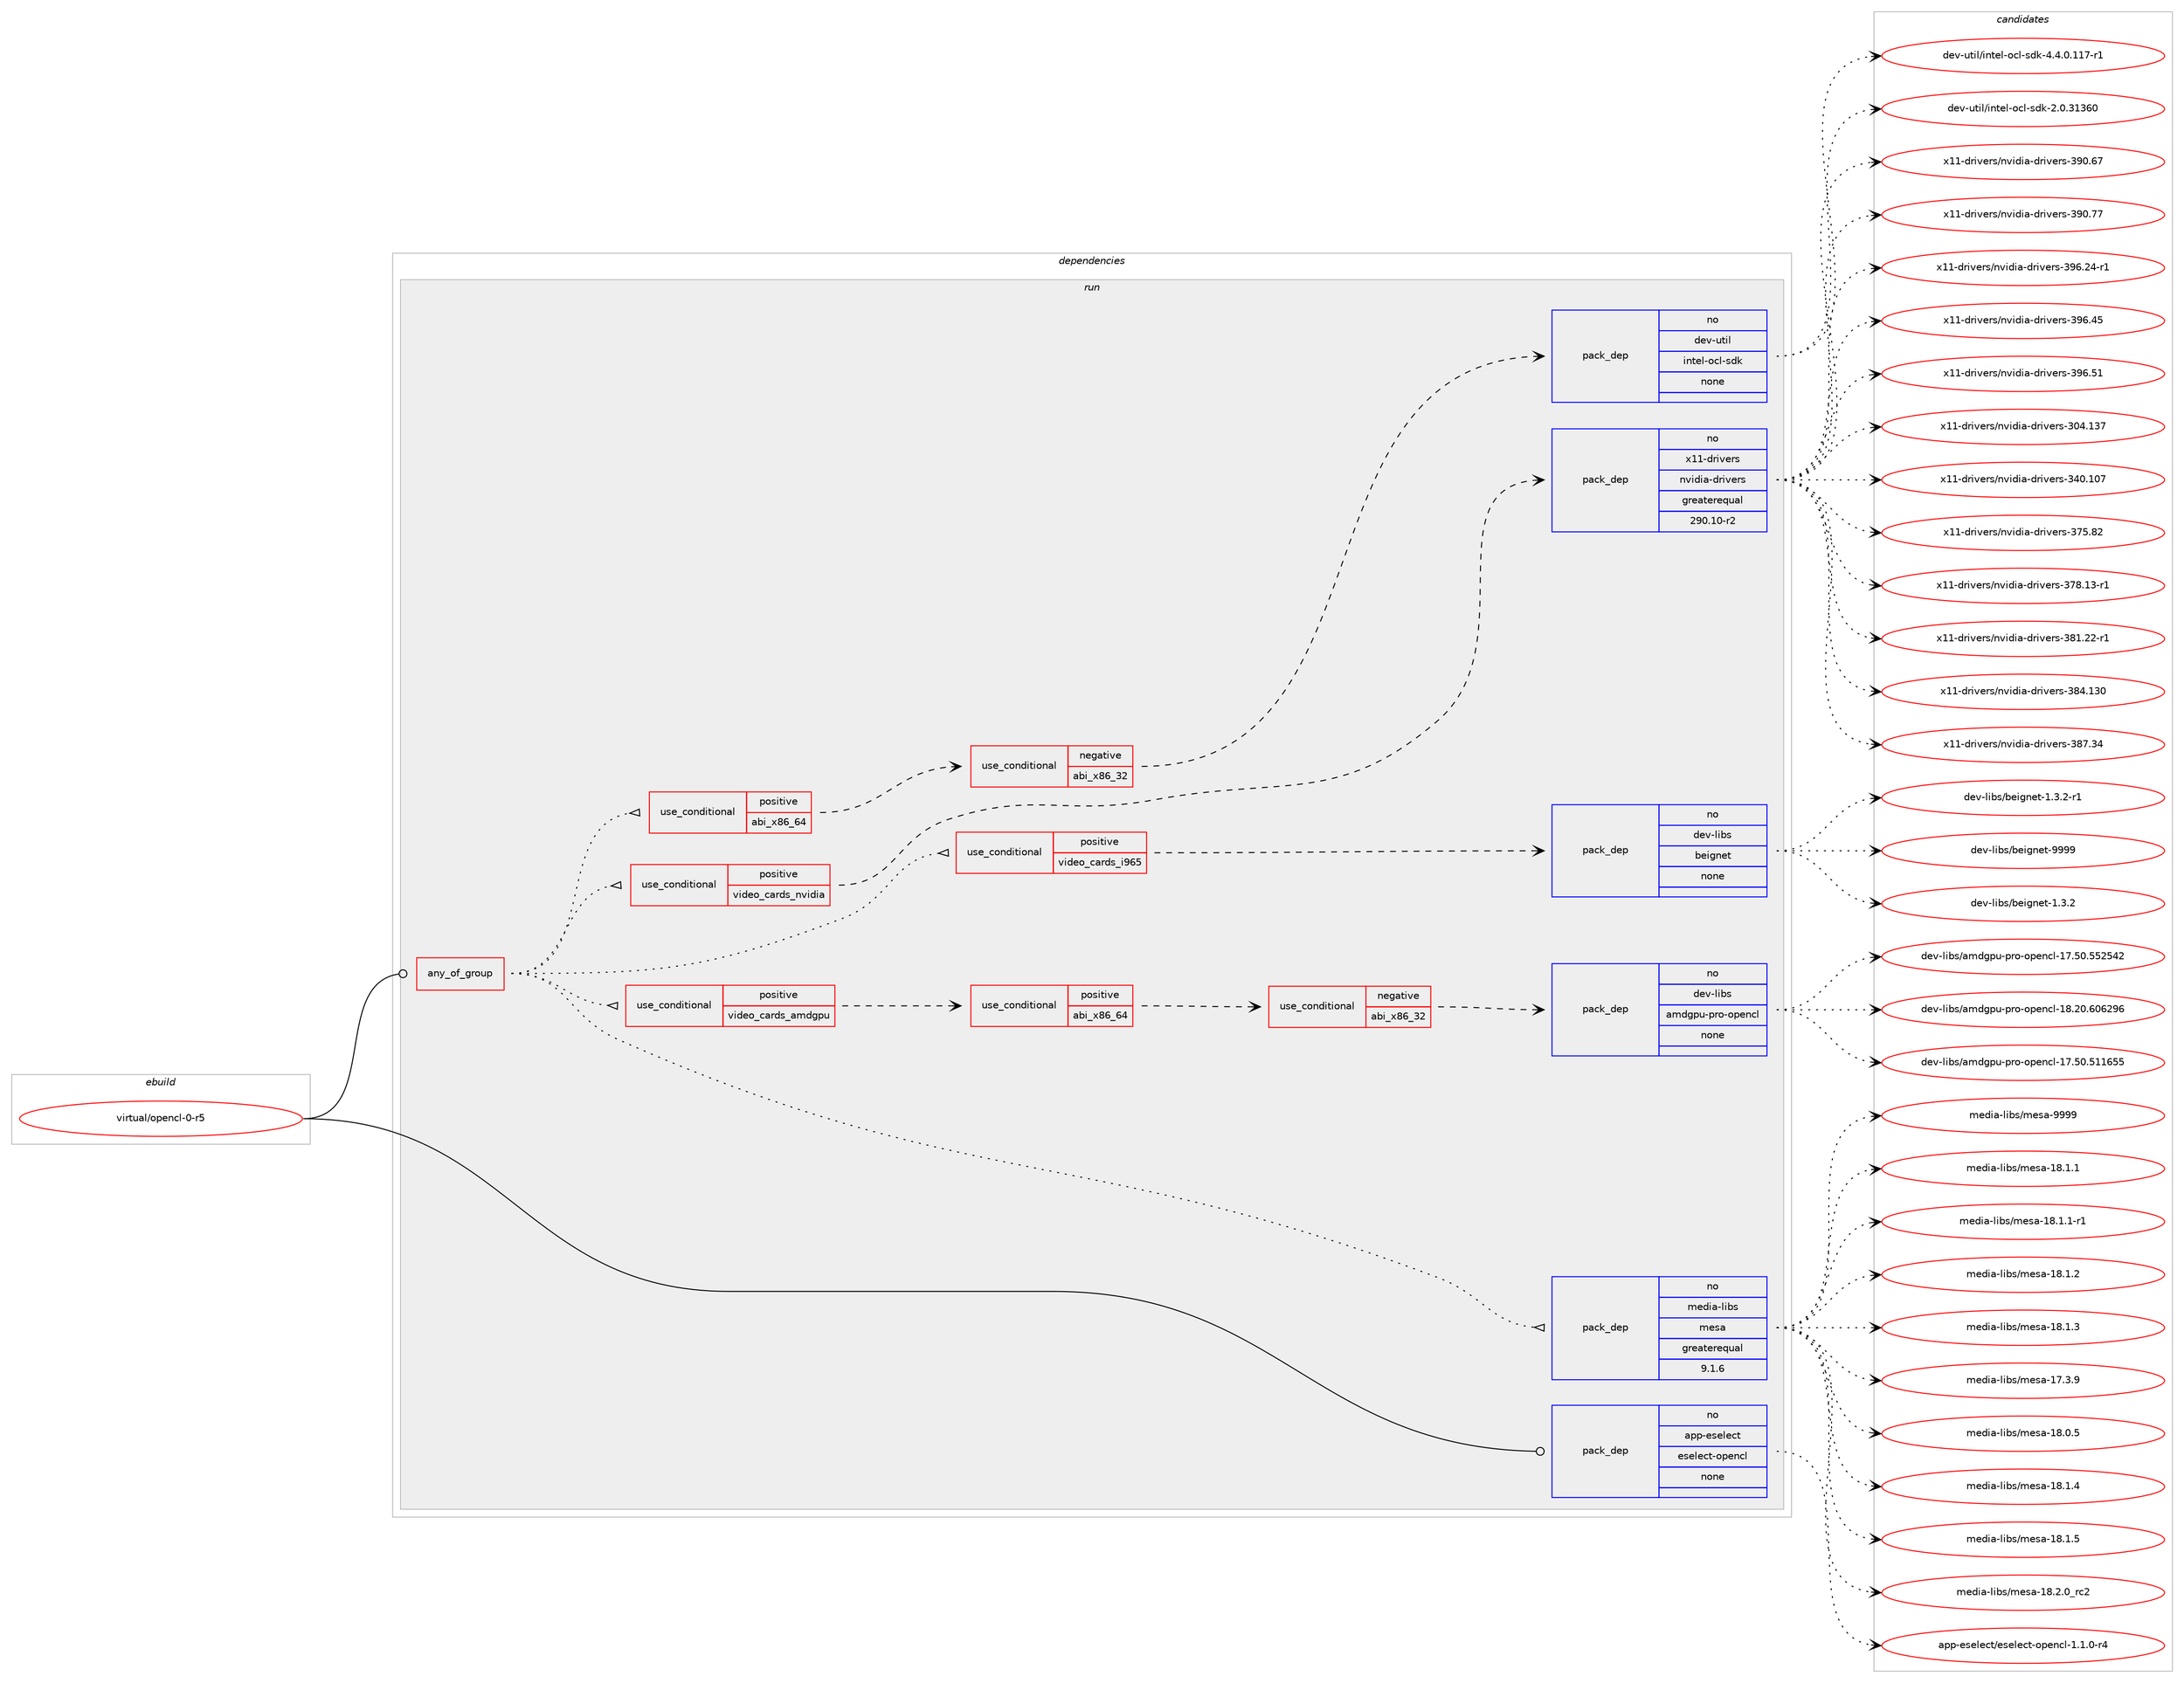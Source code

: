 digraph prolog {

# *************
# Graph options
# *************

newrank=true;
concentrate=true;
compound=true;
graph [rankdir=LR,fontname=Helvetica,fontsize=10,ranksep=1.5];#, ranksep=2.5, nodesep=0.2];
edge  [arrowhead=vee];
node  [fontname=Helvetica,fontsize=10];

# **********
# The ebuild
# **********

subgraph cluster_leftcol {
color=gray;
rank=same;
label=<<i>ebuild</i>>;
id [label="virtual/opencl-0-r5", color=red, width=4, href="../virtual/opencl-0-r5.svg"];
}

# ****************
# The dependencies
# ****************

subgraph cluster_midcol {
color=gray;
label=<<i>dependencies</i>>;
subgraph cluster_compile {
fillcolor="#eeeeee";
style=filled;
label=<<i>compile</i>>;
}
subgraph cluster_compileandrun {
fillcolor="#eeeeee";
style=filled;
label=<<i>compile and run</i>>;
}
subgraph cluster_run {
fillcolor="#eeeeee";
style=filled;
label=<<i>run</i>>;
subgraph any58 {
dependency3301 [label=<<TABLE BORDER="0" CELLBORDER="1" CELLSPACING="0" CELLPADDING="4"><TR><TD CELLPADDING="10">any_of_group</TD></TR></TABLE>>, shape=none, color=red];subgraph pack2711 {
dependency3302 [label=<<TABLE BORDER="0" CELLBORDER="1" CELLSPACING="0" CELLPADDING="4" WIDTH="220"><TR><TD ROWSPAN="6" CELLPADDING="30">pack_dep</TD></TR><TR><TD WIDTH="110">no</TD></TR><TR><TD>media-libs</TD></TR><TR><TD>mesa</TD></TR><TR><TD>greaterequal</TD></TR><TR><TD>9.1.6</TD></TR></TABLE>>, shape=none, color=blue];
}
dependency3301:e -> dependency3302:w [weight=20,style="dotted",arrowhead="oinv"];
subgraph cond534 {
dependency3303 [label=<<TABLE BORDER="0" CELLBORDER="1" CELLSPACING="0" CELLPADDING="4"><TR><TD ROWSPAN="3" CELLPADDING="10">use_conditional</TD></TR><TR><TD>positive</TD></TR><TR><TD>video_cards_amdgpu</TD></TR></TABLE>>, shape=none, color=red];
subgraph cond535 {
dependency3304 [label=<<TABLE BORDER="0" CELLBORDER="1" CELLSPACING="0" CELLPADDING="4"><TR><TD ROWSPAN="3" CELLPADDING="10">use_conditional</TD></TR><TR><TD>positive</TD></TR><TR><TD>abi_x86_64</TD></TR></TABLE>>, shape=none, color=red];
subgraph cond536 {
dependency3305 [label=<<TABLE BORDER="0" CELLBORDER="1" CELLSPACING="0" CELLPADDING="4"><TR><TD ROWSPAN="3" CELLPADDING="10">use_conditional</TD></TR><TR><TD>negative</TD></TR><TR><TD>abi_x86_32</TD></TR></TABLE>>, shape=none, color=red];
subgraph pack2712 {
dependency3306 [label=<<TABLE BORDER="0" CELLBORDER="1" CELLSPACING="0" CELLPADDING="4" WIDTH="220"><TR><TD ROWSPAN="6" CELLPADDING="30">pack_dep</TD></TR><TR><TD WIDTH="110">no</TD></TR><TR><TD>dev-libs</TD></TR><TR><TD>amdgpu-pro-opencl</TD></TR><TR><TD>none</TD></TR><TR><TD></TD></TR></TABLE>>, shape=none, color=blue];
}
dependency3305:e -> dependency3306:w [weight=20,style="dashed",arrowhead="vee"];
}
dependency3304:e -> dependency3305:w [weight=20,style="dashed",arrowhead="vee"];
}
dependency3303:e -> dependency3304:w [weight=20,style="dashed",arrowhead="vee"];
}
dependency3301:e -> dependency3303:w [weight=20,style="dotted",arrowhead="oinv"];
subgraph cond537 {
dependency3307 [label=<<TABLE BORDER="0" CELLBORDER="1" CELLSPACING="0" CELLPADDING="4"><TR><TD ROWSPAN="3" CELLPADDING="10">use_conditional</TD></TR><TR><TD>positive</TD></TR><TR><TD>video_cards_i965</TD></TR></TABLE>>, shape=none, color=red];
subgraph pack2713 {
dependency3308 [label=<<TABLE BORDER="0" CELLBORDER="1" CELLSPACING="0" CELLPADDING="4" WIDTH="220"><TR><TD ROWSPAN="6" CELLPADDING="30">pack_dep</TD></TR><TR><TD WIDTH="110">no</TD></TR><TR><TD>dev-libs</TD></TR><TR><TD>beignet</TD></TR><TR><TD>none</TD></TR><TR><TD></TD></TR></TABLE>>, shape=none, color=blue];
}
dependency3307:e -> dependency3308:w [weight=20,style="dashed",arrowhead="vee"];
}
dependency3301:e -> dependency3307:w [weight=20,style="dotted",arrowhead="oinv"];
subgraph cond538 {
dependency3309 [label=<<TABLE BORDER="0" CELLBORDER="1" CELLSPACING="0" CELLPADDING="4"><TR><TD ROWSPAN="3" CELLPADDING="10">use_conditional</TD></TR><TR><TD>positive</TD></TR><TR><TD>video_cards_nvidia</TD></TR></TABLE>>, shape=none, color=red];
subgraph pack2714 {
dependency3310 [label=<<TABLE BORDER="0" CELLBORDER="1" CELLSPACING="0" CELLPADDING="4" WIDTH="220"><TR><TD ROWSPAN="6" CELLPADDING="30">pack_dep</TD></TR><TR><TD WIDTH="110">no</TD></TR><TR><TD>x11-drivers</TD></TR><TR><TD>nvidia-drivers</TD></TR><TR><TD>greaterequal</TD></TR><TR><TD>290.10-r2</TD></TR></TABLE>>, shape=none, color=blue];
}
dependency3309:e -> dependency3310:w [weight=20,style="dashed",arrowhead="vee"];
}
dependency3301:e -> dependency3309:w [weight=20,style="dotted",arrowhead="oinv"];
subgraph cond539 {
dependency3311 [label=<<TABLE BORDER="0" CELLBORDER="1" CELLSPACING="0" CELLPADDING="4"><TR><TD ROWSPAN="3" CELLPADDING="10">use_conditional</TD></TR><TR><TD>positive</TD></TR><TR><TD>abi_x86_64</TD></TR></TABLE>>, shape=none, color=red];
subgraph cond540 {
dependency3312 [label=<<TABLE BORDER="0" CELLBORDER="1" CELLSPACING="0" CELLPADDING="4"><TR><TD ROWSPAN="3" CELLPADDING="10">use_conditional</TD></TR><TR><TD>negative</TD></TR><TR><TD>abi_x86_32</TD></TR></TABLE>>, shape=none, color=red];
subgraph pack2715 {
dependency3313 [label=<<TABLE BORDER="0" CELLBORDER="1" CELLSPACING="0" CELLPADDING="4" WIDTH="220"><TR><TD ROWSPAN="6" CELLPADDING="30">pack_dep</TD></TR><TR><TD WIDTH="110">no</TD></TR><TR><TD>dev-util</TD></TR><TR><TD>intel-ocl-sdk</TD></TR><TR><TD>none</TD></TR><TR><TD></TD></TR></TABLE>>, shape=none, color=blue];
}
dependency3312:e -> dependency3313:w [weight=20,style="dashed",arrowhead="vee"];
}
dependency3311:e -> dependency3312:w [weight=20,style="dashed",arrowhead="vee"];
}
dependency3301:e -> dependency3311:w [weight=20,style="dotted",arrowhead="oinv"];
}
id:e -> dependency3301:w [weight=20,style="solid",arrowhead="odot"];
subgraph pack2716 {
dependency3314 [label=<<TABLE BORDER="0" CELLBORDER="1" CELLSPACING="0" CELLPADDING="4" WIDTH="220"><TR><TD ROWSPAN="6" CELLPADDING="30">pack_dep</TD></TR><TR><TD WIDTH="110">no</TD></TR><TR><TD>app-eselect</TD></TR><TR><TD>eselect-opencl</TD></TR><TR><TD>none</TD></TR><TR><TD></TD></TR></TABLE>>, shape=none, color=blue];
}
id:e -> dependency3314:w [weight=20,style="solid",arrowhead="odot"];
}
}

# **************
# The candidates
# **************

subgraph cluster_choices {
rank=same;
color=gray;
label=<<i>candidates</i>>;

subgraph choice2711 {
color=black;
nodesep=1;
choice109101100105974510810598115471091011159745495646494649 [label="media-libs/mesa-18.1.1", color=red, width=4,href="../media-libs/mesa-18.1.1.svg"];
choice1091011001059745108105981154710910111597454956464946494511449 [label="media-libs/mesa-18.1.1-r1", color=red, width=4,href="../media-libs/mesa-18.1.1-r1.svg"];
choice109101100105974510810598115471091011159745495646494650 [label="media-libs/mesa-18.1.2", color=red, width=4,href="../media-libs/mesa-18.1.2.svg"];
choice109101100105974510810598115471091011159745495646494651 [label="media-libs/mesa-18.1.3", color=red, width=4,href="../media-libs/mesa-18.1.3.svg"];
choice109101100105974510810598115471091011159745495546514657 [label="media-libs/mesa-17.3.9", color=red, width=4,href="../media-libs/mesa-17.3.9.svg"];
choice109101100105974510810598115471091011159745495646484653 [label="media-libs/mesa-18.0.5", color=red, width=4,href="../media-libs/mesa-18.0.5.svg"];
choice109101100105974510810598115471091011159745495646494652 [label="media-libs/mesa-18.1.4", color=red, width=4,href="../media-libs/mesa-18.1.4.svg"];
choice109101100105974510810598115471091011159745495646494653 [label="media-libs/mesa-18.1.5", color=red, width=4,href="../media-libs/mesa-18.1.5.svg"];
choice109101100105974510810598115471091011159745495646504648951149950 [label="media-libs/mesa-18.2.0_rc2", color=red, width=4,href="../media-libs/mesa-18.2.0_rc2.svg"];
choice10910110010597451081059811547109101115974557575757 [label="media-libs/mesa-9999", color=red, width=4,href="../media-libs/mesa-9999.svg"];
dependency3302:e -> choice109101100105974510810598115471091011159745495646494649:w [style=dotted,weight="100"];
dependency3302:e -> choice1091011001059745108105981154710910111597454956464946494511449:w [style=dotted,weight="100"];
dependency3302:e -> choice109101100105974510810598115471091011159745495646494650:w [style=dotted,weight="100"];
dependency3302:e -> choice109101100105974510810598115471091011159745495646494651:w [style=dotted,weight="100"];
dependency3302:e -> choice109101100105974510810598115471091011159745495546514657:w [style=dotted,weight="100"];
dependency3302:e -> choice109101100105974510810598115471091011159745495646484653:w [style=dotted,weight="100"];
dependency3302:e -> choice109101100105974510810598115471091011159745495646494652:w [style=dotted,weight="100"];
dependency3302:e -> choice109101100105974510810598115471091011159745495646494653:w [style=dotted,weight="100"];
dependency3302:e -> choice109101100105974510810598115471091011159745495646504648951149950:w [style=dotted,weight="100"];
dependency3302:e -> choice10910110010597451081059811547109101115974557575757:w [style=dotted,weight="100"];
}
subgraph choice2712 {
color=black;
nodesep=1;
choice1001011184510810598115479710910010311211745112114111451111121011109910845495546534846534949545353 [label="dev-libs/amdgpu-pro-opencl-17.50.511655", color=red, width=4,href="../dev-libs/amdgpu-pro-opencl-17.50.511655.svg"];
choice1001011184510810598115479710910010311211745112114111451111121011109910845495546534846535350535250 [label="dev-libs/amdgpu-pro-opencl-17.50.552542", color=red, width=4,href="../dev-libs/amdgpu-pro-opencl-17.50.552542.svg"];
choice1001011184510810598115479710910010311211745112114111451111121011109910845495646504846544854505754 [label="dev-libs/amdgpu-pro-opencl-18.20.606296", color=red, width=4,href="../dev-libs/amdgpu-pro-opencl-18.20.606296.svg"];
dependency3306:e -> choice1001011184510810598115479710910010311211745112114111451111121011109910845495546534846534949545353:w [style=dotted,weight="100"];
dependency3306:e -> choice1001011184510810598115479710910010311211745112114111451111121011109910845495546534846535350535250:w [style=dotted,weight="100"];
dependency3306:e -> choice1001011184510810598115479710910010311211745112114111451111121011109910845495646504846544854505754:w [style=dotted,weight="100"];
}
subgraph choice2713 {
color=black;
nodesep=1;
choice10010111845108105981154798101105103110101116454946514650 [label="dev-libs/beignet-1.3.2", color=red, width=4,href="../dev-libs/beignet-1.3.2.svg"];
choice100101118451081059811547981011051031101011164549465146504511449 [label="dev-libs/beignet-1.3.2-r1", color=red, width=4,href="../dev-libs/beignet-1.3.2-r1.svg"];
choice100101118451081059811547981011051031101011164557575757 [label="dev-libs/beignet-9999", color=red, width=4,href="../dev-libs/beignet-9999.svg"];
dependency3308:e -> choice10010111845108105981154798101105103110101116454946514650:w [style=dotted,weight="100"];
dependency3308:e -> choice100101118451081059811547981011051031101011164549465146504511449:w [style=dotted,weight="100"];
dependency3308:e -> choice100101118451081059811547981011051031101011164557575757:w [style=dotted,weight="100"];
}
subgraph choice2714 {
color=black;
nodesep=1;
choice1204949451001141051181011141154711011810510010597451001141051181011141154551485246495155 [label="x11-drivers/nvidia-drivers-304.137", color=red, width=4,href="../x11-drivers/nvidia-drivers-304.137.svg"];
choice1204949451001141051181011141154711011810510010597451001141051181011141154551524846494855 [label="x11-drivers/nvidia-drivers-340.107", color=red, width=4,href="../x11-drivers/nvidia-drivers-340.107.svg"];
choice12049494510011410511810111411547110118105100105974510011410511810111411545515553465650 [label="x11-drivers/nvidia-drivers-375.82", color=red, width=4,href="../x11-drivers/nvidia-drivers-375.82.svg"];
choice120494945100114105118101114115471101181051001059745100114105118101114115455155564649514511449 [label="x11-drivers/nvidia-drivers-378.13-r1", color=red, width=4,href="../x11-drivers/nvidia-drivers-378.13-r1.svg"];
choice120494945100114105118101114115471101181051001059745100114105118101114115455156494650504511449 [label="x11-drivers/nvidia-drivers-381.22-r1", color=red, width=4,href="../x11-drivers/nvidia-drivers-381.22-r1.svg"];
choice1204949451001141051181011141154711011810510010597451001141051181011141154551565246495148 [label="x11-drivers/nvidia-drivers-384.130", color=red, width=4,href="../x11-drivers/nvidia-drivers-384.130.svg"];
choice12049494510011410511810111411547110118105100105974510011410511810111411545515655465152 [label="x11-drivers/nvidia-drivers-387.34", color=red, width=4,href="../x11-drivers/nvidia-drivers-387.34.svg"];
choice12049494510011410511810111411547110118105100105974510011410511810111411545515748465455 [label="x11-drivers/nvidia-drivers-390.67", color=red, width=4,href="../x11-drivers/nvidia-drivers-390.67.svg"];
choice12049494510011410511810111411547110118105100105974510011410511810111411545515748465555 [label="x11-drivers/nvidia-drivers-390.77", color=red, width=4,href="../x11-drivers/nvidia-drivers-390.77.svg"];
choice120494945100114105118101114115471101181051001059745100114105118101114115455157544650524511449 [label="x11-drivers/nvidia-drivers-396.24-r1", color=red, width=4,href="../x11-drivers/nvidia-drivers-396.24-r1.svg"];
choice12049494510011410511810111411547110118105100105974510011410511810111411545515754465253 [label="x11-drivers/nvidia-drivers-396.45", color=red, width=4,href="../x11-drivers/nvidia-drivers-396.45.svg"];
choice12049494510011410511810111411547110118105100105974510011410511810111411545515754465349 [label="x11-drivers/nvidia-drivers-396.51", color=red, width=4,href="../x11-drivers/nvidia-drivers-396.51.svg"];
dependency3310:e -> choice1204949451001141051181011141154711011810510010597451001141051181011141154551485246495155:w [style=dotted,weight="100"];
dependency3310:e -> choice1204949451001141051181011141154711011810510010597451001141051181011141154551524846494855:w [style=dotted,weight="100"];
dependency3310:e -> choice12049494510011410511810111411547110118105100105974510011410511810111411545515553465650:w [style=dotted,weight="100"];
dependency3310:e -> choice120494945100114105118101114115471101181051001059745100114105118101114115455155564649514511449:w [style=dotted,weight="100"];
dependency3310:e -> choice120494945100114105118101114115471101181051001059745100114105118101114115455156494650504511449:w [style=dotted,weight="100"];
dependency3310:e -> choice1204949451001141051181011141154711011810510010597451001141051181011141154551565246495148:w [style=dotted,weight="100"];
dependency3310:e -> choice12049494510011410511810111411547110118105100105974510011410511810111411545515655465152:w [style=dotted,weight="100"];
dependency3310:e -> choice12049494510011410511810111411547110118105100105974510011410511810111411545515748465455:w [style=dotted,weight="100"];
dependency3310:e -> choice12049494510011410511810111411547110118105100105974510011410511810111411545515748465555:w [style=dotted,weight="100"];
dependency3310:e -> choice120494945100114105118101114115471101181051001059745100114105118101114115455157544650524511449:w [style=dotted,weight="100"];
dependency3310:e -> choice12049494510011410511810111411547110118105100105974510011410511810111411545515754465253:w [style=dotted,weight="100"];
dependency3310:e -> choice12049494510011410511810111411547110118105100105974510011410511810111411545515754465349:w [style=dotted,weight="100"];
}
subgraph choice2715 {
color=black;
nodesep=1;
choice100101118451171161051084710511011610110845111991084511510010745504648465149515448 [label="dev-util/intel-ocl-sdk-2.0.31360", color=red, width=4,href="../dev-util/intel-ocl-sdk-2.0.31360.svg"];
choice1001011184511711610510847105110116101108451119910845115100107455246524648464949554511449 [label="dev-util/intel-ocl-sdk-4.4.0.117-r1", color=red, width=4,href="../dev-util/intel-ocl-sdk-4.4.0.117-r1.svg"];
dependency3313:e -> choice100101118451171161051084710511011610110845111991084511510010745504648465149515448:w [style=dotted,weight="100"];
dependency3313:e -> choice1001011184511711610510847105110116101108451119910845115100107455246524648464949554511449:w [style=dotted,weight="100"];
}
subgraph choice2716 {
color=black;
nodesep=1;
choice971121124510111510110810199116471011151011081019911645111112101110991084549464946484511452 [label="app-eselect/eselect-opencl-1.1.0-r4", color=red, width=4,href="../app-eselect/eselect-opencl-1.1.0-r4.svg"];
dependency3314:e -> choice971121124510111510110810199116471011151011081019911645111112101110991084549464946484511452:w [style=dotted,weight="100"];
}
}

}
